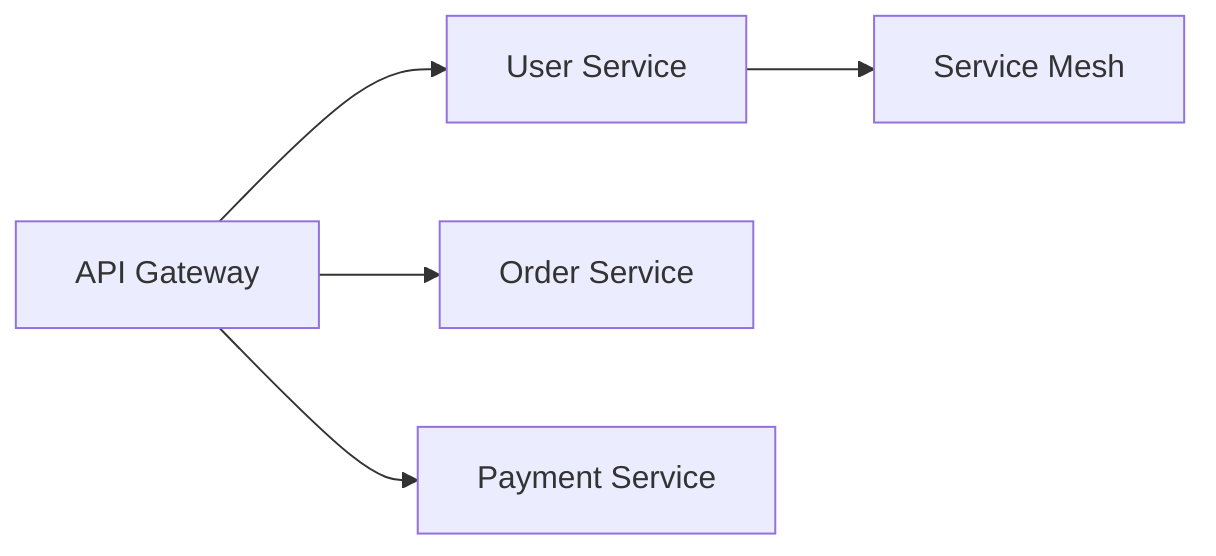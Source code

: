 graph LR
    A[API Gateway]:::kv-primary --> B[User Service]:::kv-highlight
    A --> C[Order Service]:::kv-accent
    A --> D[Payment Service]:::kv-accent
    B --> E[Service Mesh]:::kv-primary